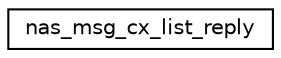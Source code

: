 digraph "Graphical Class Hierarchy"
{
 // LATEX_PDF_SIZE
  edge [fontname="Helvetica",fontsize="10",labelfontname="Helvetica",labelfontsize="10"];
  node [fontname="Helvetica",fontsize="10",shape=record];
  rankdir="LR";
  Node0 [label="nas_msg_cx_list_reply",height=0.2,width=0.4,color="black", fillcolor="white", style="filled",URL="$structnas__msg__cx__list__reply.html",tooltip=" "];
}
